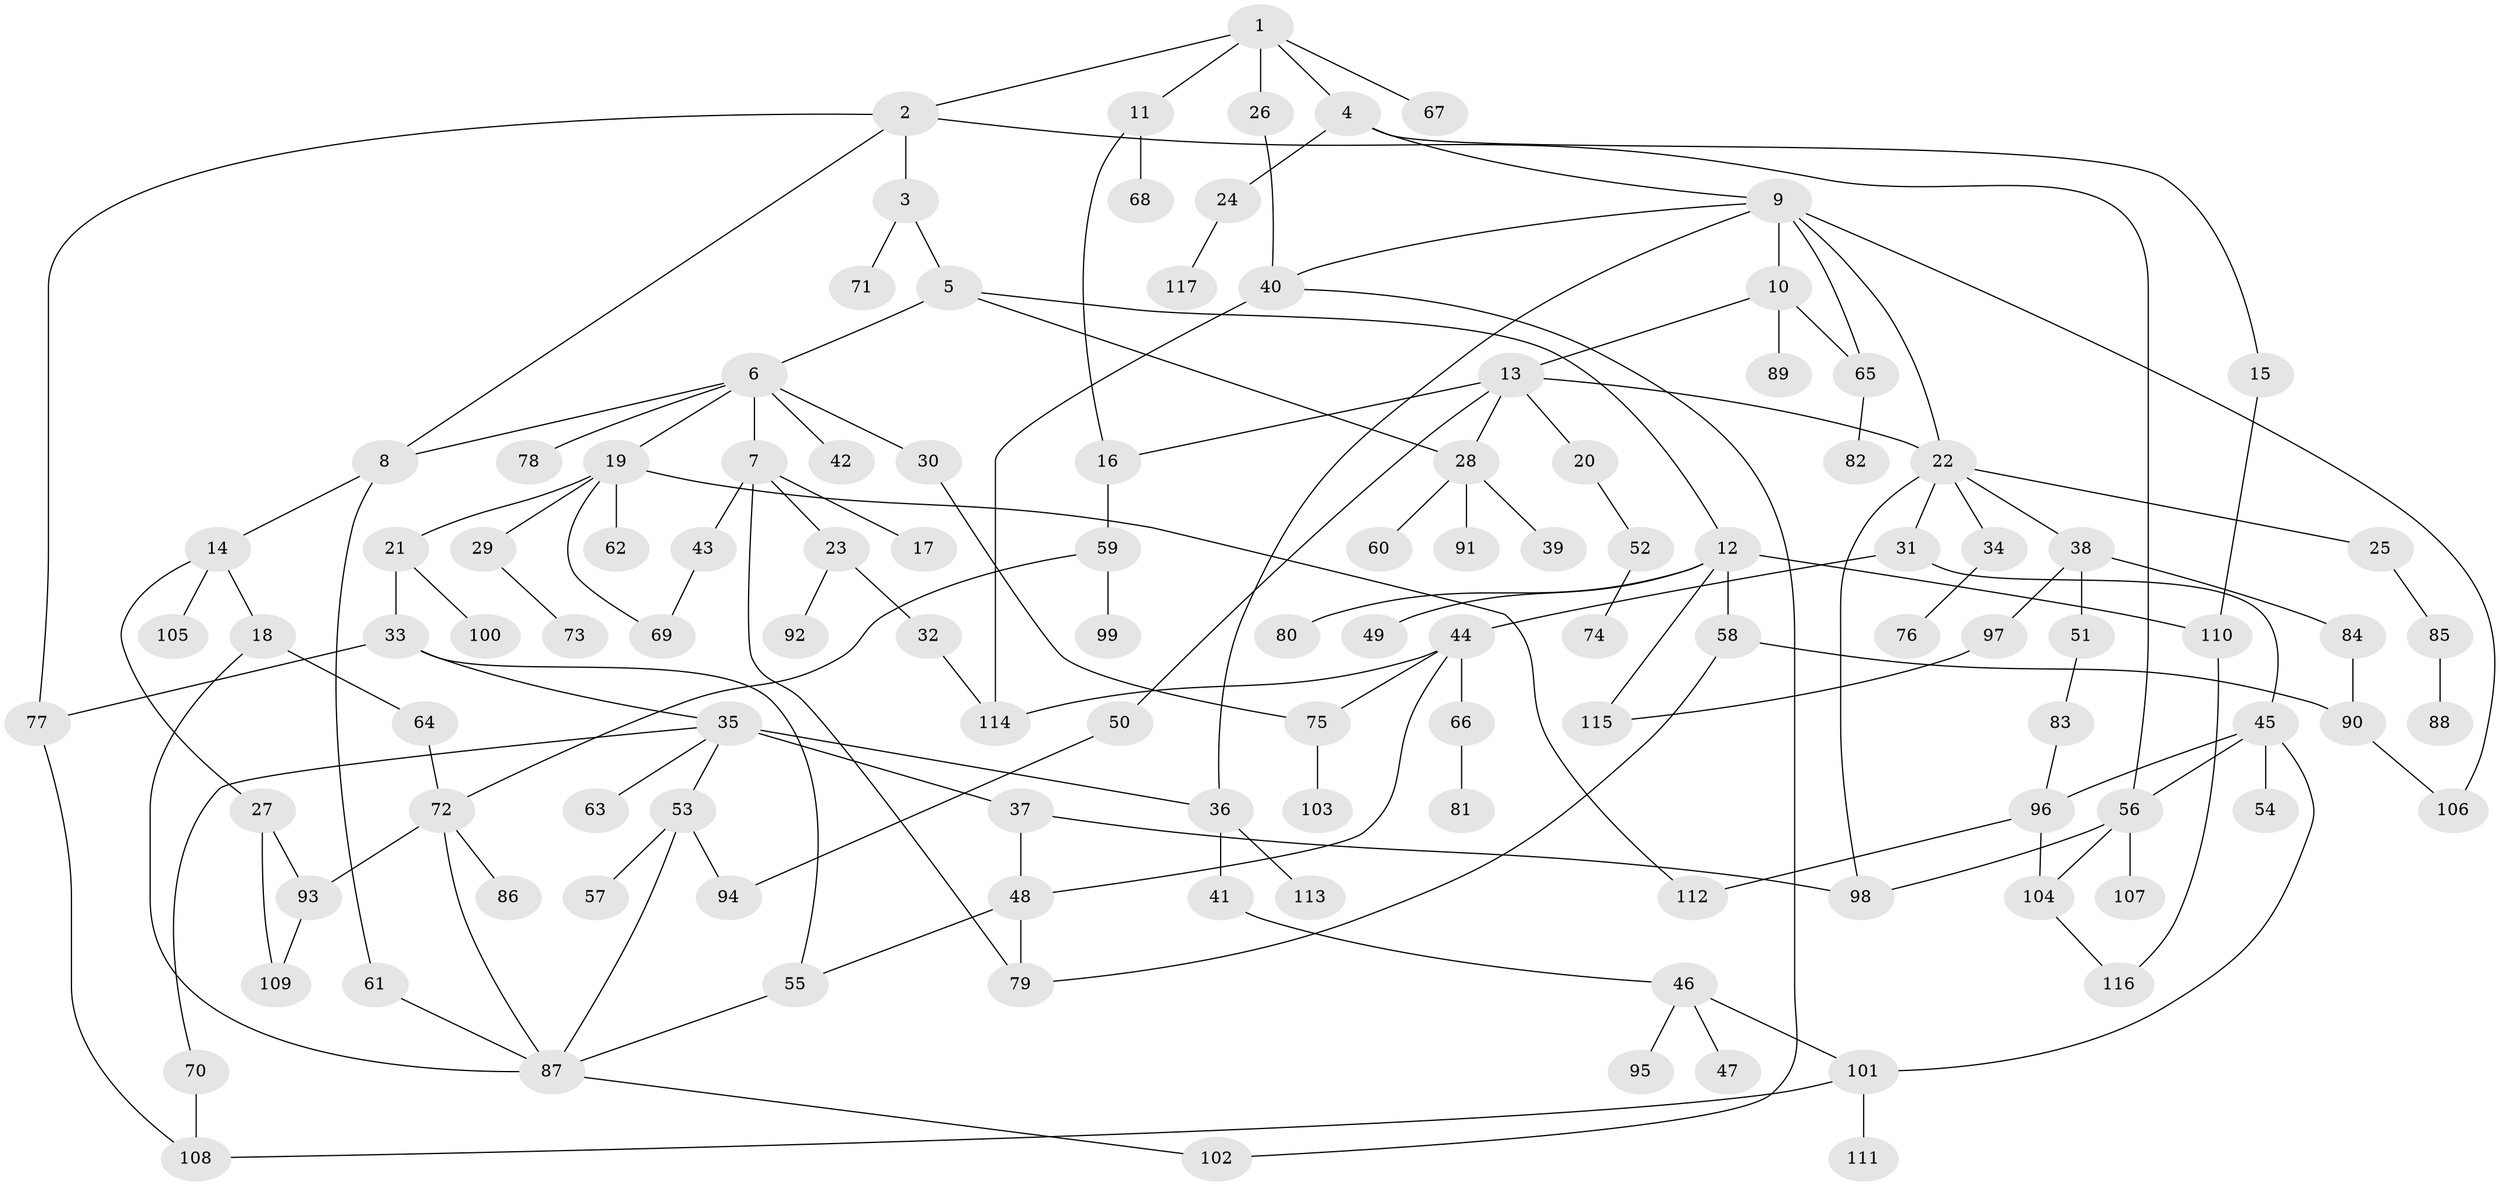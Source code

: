 // Generated by graph-tools (version 1.1) at 2025/10/02/27/25 16:10:53]
// undirected, 117 vertices, 155 edges
graph export_dot {
graph [start="1"]
  node [color=gray90,style=filled];
  1;
  2;
  3;
  4;
  5;
  6;
  7;
  8;
  9;
  10;
  11;
  12;
  13;
  14;
  15;
  16;
  17;
  18;
  19;
  20;
  21;
  22;
  23;
  24;
  25;
  26;
  27;
  28;
  29;
  30;
  31;
  32;
  33;
  34;
  35;
  36;
  37;
  38;
  39;
  40;
  41;
  42;
  43;
  44;
  45;
  46;
  47;
  48;
  49;
  50;
  51;
  52;
  53;
  54;
  55;
  56;
  57;
  58;
  59;
  60;
  61;
  62;
  63;
  64;
  65;
  66;
  67;
  68;
  69;
  70;
  71;
  72;
  73;
  74;
  75;
  76;
  77;
  78;
  79;
  80;
  81;
  82;
  83;
  84;
  85;
  86;
  87;
  88;
  89;
  90;
  91;
  92;
  93;
  94;
  95;
  96;
  97;
  98;
  99;
  100;
  101;
  102;
  103;
  104;
  105;
  106;
  107;
  108;
  109;
  110;
  111;
  112;
  113;
  114;
  115;
  116;
  117;
  1 -- 2;
  1 -- 4;
  1 -- 11;
  1 -- 26;
  1 -- 67;
  2 -- 3;
  2 -- 56;
  2 -- 77;
  2 -- 8;
  3 -- 5;
  3 -- 71;
  4 -- 9;
  4 -- 15;
  4 -- 24;
  5 -- 6;
  5 -- 12;
  5 -- 28;
  6 -- 7;
  6 -- 8;
  6 -- 19;
  6 -- 30;
  6 -- 42;
  6 -- 78;
  7 -- 17;
  7 -- 23;
  7 -- 43;
  7 -- 79;
  8 -- 14;
  8 -- 61;
  9 -- 10;
  9 -- 65;
  9 -- 40;
  9 -- 22;
  9 -- 106;
  9 -- 36;
  10 -- 13;
  10 -- 89;
  10 -- 65;
  11 -- 16;
  11 -- 68;
  12 -- 49;
  12 -- 58;
  12 -- 80;
  12 -- 115;
  12 -- 110;
  13 -- 20;
  13 -- 22;
  13 -- 50;
  13 -- 16;
  13 -- 28;
  14 -- 18;
  14 -- 27;
  14 -- 105;
  15 -- 110;
  16 -- 59;
  18 -- 64;
  18 -- 87;
  19 -- 21;
  19 -- 29;
  19 -- 62;
  19 -- 69;
  19 -- 112;
  20 -- 52;
  21 -- 33;
  21 -- 100;
  22 -- 25;
  22 -- 31;
  22 -- 34;
  22 -- 38;
  22 -- 98;
  23 -- 32;
  23 -- 92;
  24 -- 117;
  25 -- 85;
  26 -- 40;
  27 -- 93;
  27 -- 109;
  28 -- 39;
  28 -- 60;
  28 -- 91;
  29 -- 73;
  30 -- 75;
  31 -- 44;
  31 -- 45;
  32 -- 114;
  33 -- 35;
  33 -- 55;
  33 -- 77;
  34 -- 76;
  35 -- 36;
  35 -- 37;
  35 -- 53;
  35 -- 63;
  35 -- 70;
  36 -- 41;
  36 -- 113;
  37 -- 98;
  37 -- 48;
  38 -- 51;
  38 -- 84;
  38 -- 97;
  40 -- 102;
  40 -- 114;
  41 -- 46;
  43 -- 69;
  44 -- 48;
  44 -- 66;
  44 -- 114;
  44 -- 75;
  45 -- 54;
  45 -- 96;
  45 -- 101;
  45 -- 56;
  46 -- 47;
  46 -- 95;
  46 -- 101;
  48 -- 79;
  48 -- 55;
  50 -- 94;
  51 -- 83;
  52 -- 74;
  53 -- 57;
  53 -- 87;
  53 -- 94;
  55 -- 87;
  56 -- 104;
  56 -- 107;
  56 -- 98;
  58 -- 90;
  58 -- 79;
  59 -- 72;
  59 -- 99;
  61 -- 87;
  64 -- 72;
  65 -- 82;
  66 -- 81;
  70 -- 108;
  72 -- 86;
  72 -- 87;
  72 -- 93;
  75 -- 103;
  77 -- 108;
  83 -- 96;
  84 -- 90;
  85 -- 88;
  87 -- 102;
  90 -- 106;
  93 -- 109;
  96 -- 104;
  96 -- 112;
  97 -- 115;
  101 -- 108;
  101 -- 111;
  104 -- 116;
  110 -- 116;
}
